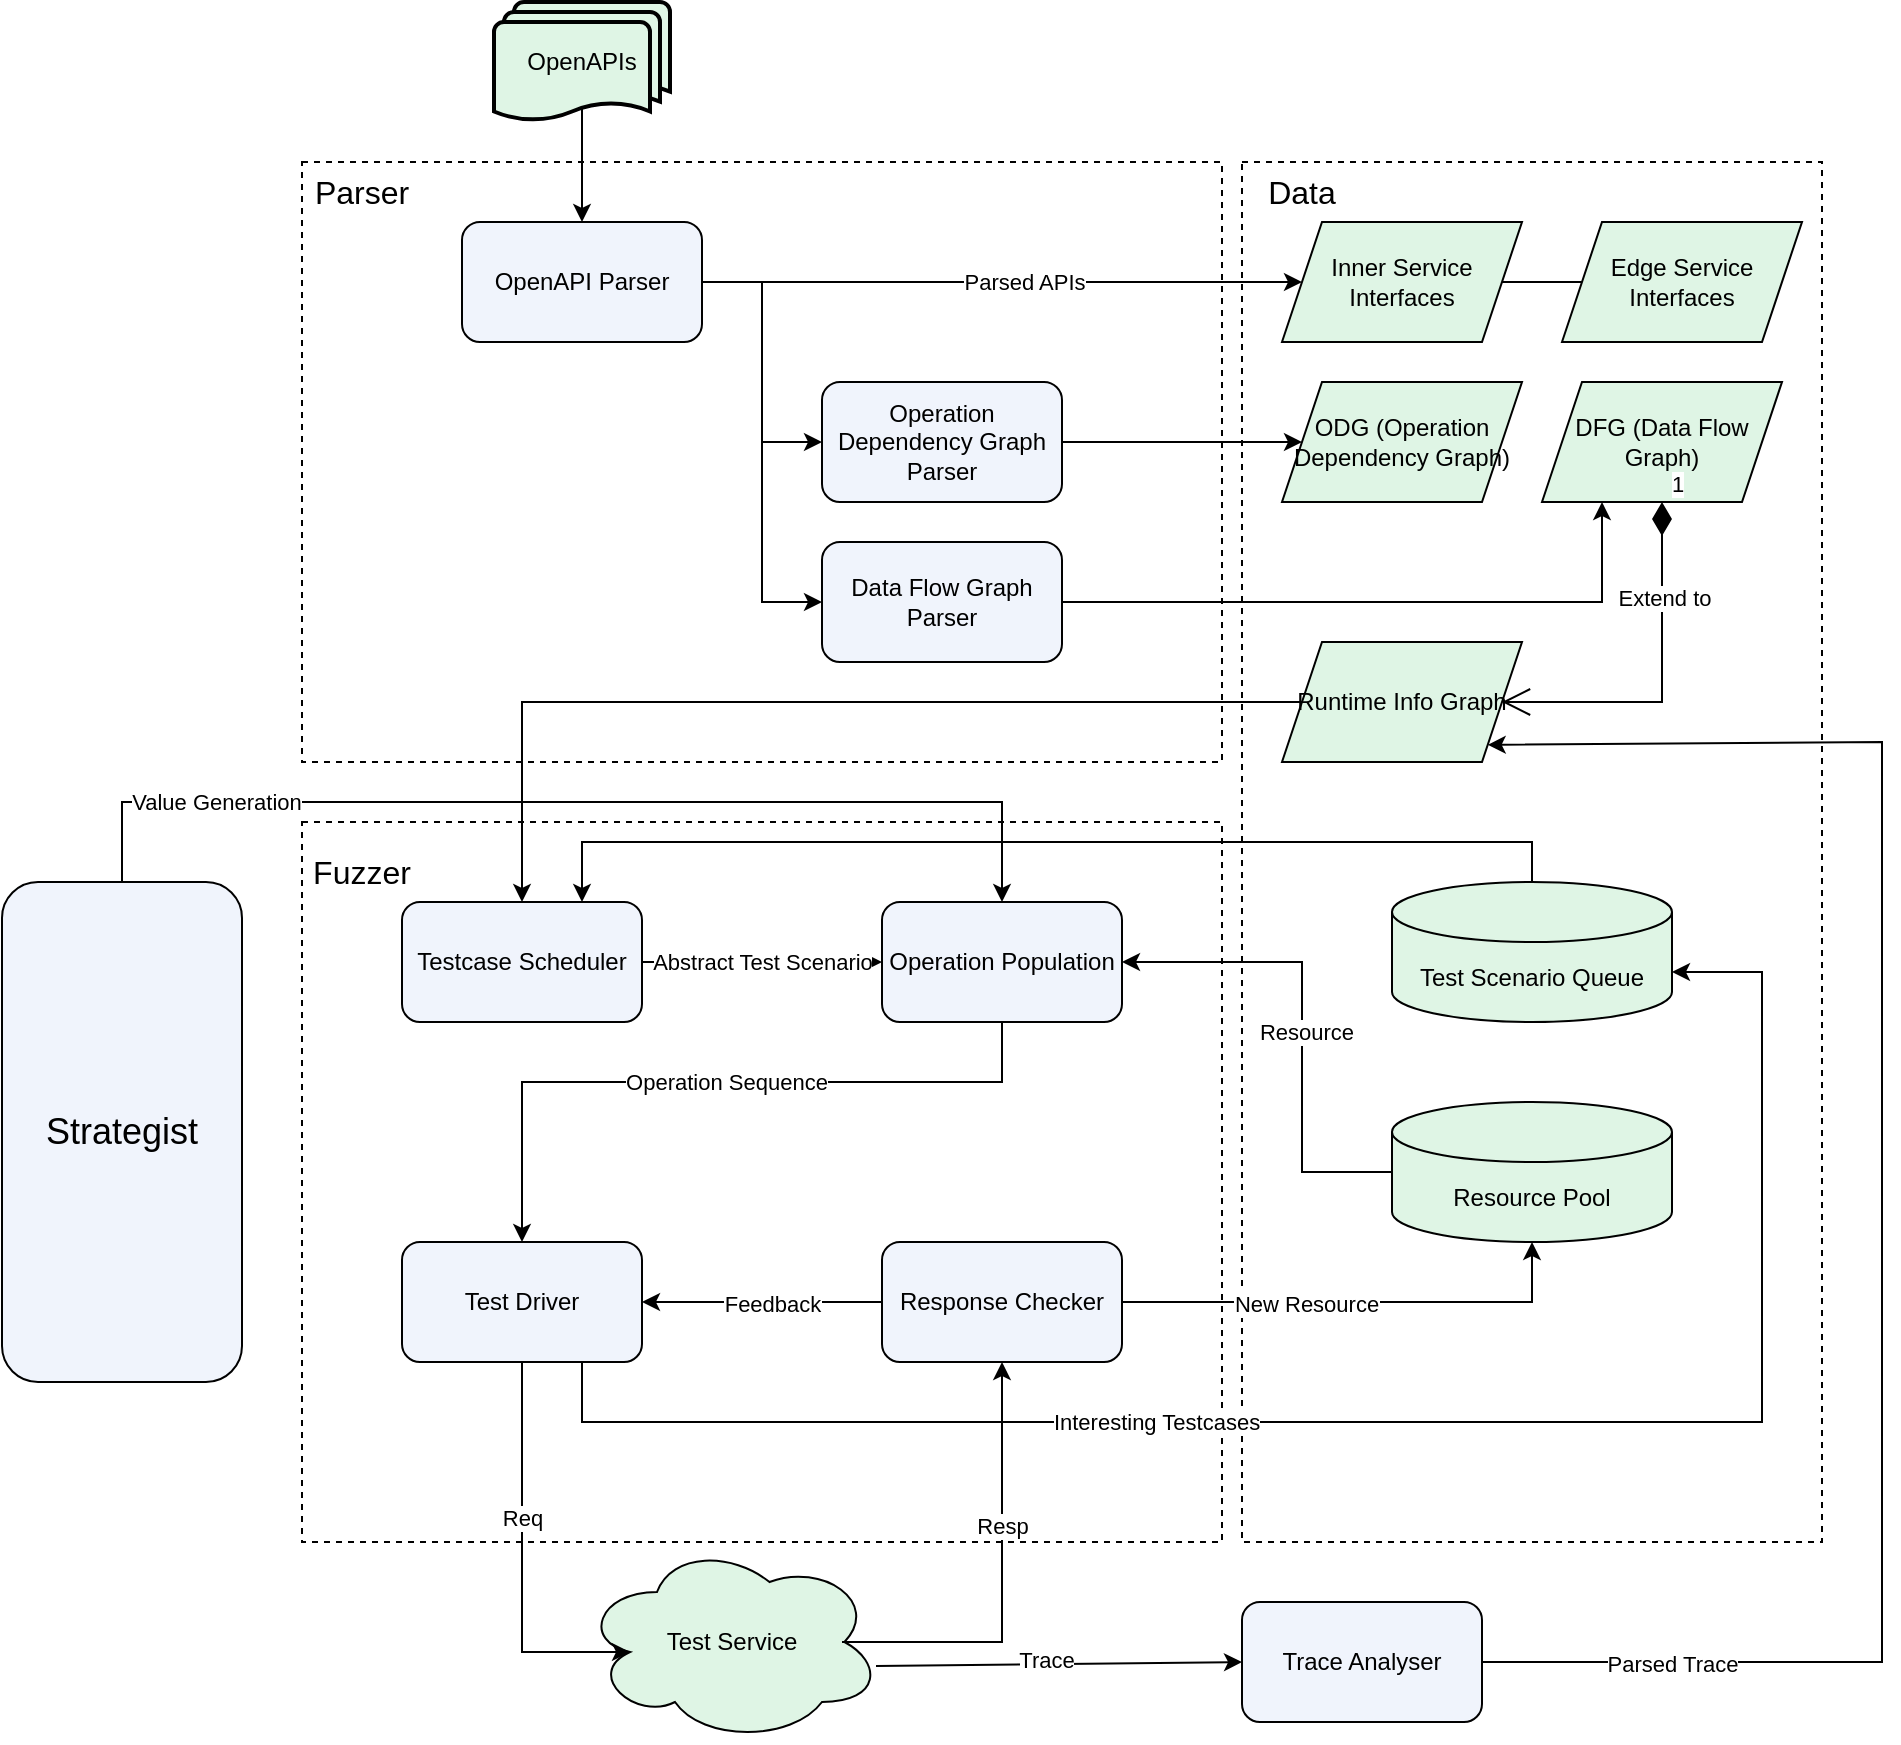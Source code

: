 <mxfile version="26.0.8">
  <diagram name="Page-1" id="gEL889tH-eNSq187wz8S">
    <mxGraphModel dx="1845" dy="719" grid="1" gridSize="10" guides="1" tooltips="1" connect="1" arrows="1" fold="1" page="1" pageScale="1" pageWidth="850" pageHeight="1100" math="0" shadow="0">
      <root>
        <mxCell id="0" />
        <mxCell id="1" parent="0" />
        <mxCell id="WixgId_MYOPgr9kNpltZ-22" value="" style="rounded=0;whiteSpace=wrap;html=1;fillColor=none;dashed=1;" parent="1" vertex="1">
          <mxGeometry x="30" y="460" width="460" height="360" as="geometry" />
        </mxCell>
        <mxCell id="WixgId_MYOPgr9kNpltZ-19" value="" style="rounded=0;whiteSpace=wrap;html=1;fillColor=none;dashed=1;" parent="1" vertex="1">
          <mxGeometry x="500" y="130" width="290" height="690" as="geometry" />
        </mxCell>
        <mxCell id="WixgId_MYOPgr9kNpltZ-17" value="" style="rounded=0;whiteSpace=wrap;html=1;fillColor=none;dashed=1;" parent="1" vertex="1">
          <mxGeometry x="30" y="130" width="460" height="300" as="geometry" />
        </mxCell>
        <mxCell id="WixgId_MYOPgr9kNpltZ-1" value="OpenAPI Parser" style="rounded=1;whiteSpace=wrap;html=1;fillColor=light-dark(#F0F4FC,#3B4453);" parent="1" vertex="1">
          <mxGeometry x="110" y="160" width="120" height="60" as="geometry" />
        </mxCell>
        <mxCell id="WixgId_MYOPgr9kNpltZ-2" value="Operation Dependency Graph Parser" style="rounded=1;whiteSpace=wrap;html=1;fillColor=light-dark(#F0F4FC,#3B4453);" parent="1" vertex="1">
          <mxGeometry x="290" y="240" width="120" height="60" as="geometry" />
        </mxCell>
        <mxCell id="WixgId_MYOPgr9kNpltZ-4" value="Testcase Scheduler" style="rounded=1;whiteSpace=wrap;html=1;fillColor=light-dark(#F0F4FC,#3B4453);" parent="1" vertex="1">
          <mxGeometry x="80" y="500" width="120" height="60" as="geometry" />
        </mxCell>
        <mxCell id="WixgId_MYOPgr9kNpltZ-5" value="Resource Pool" style="shape=cylinder3;whiteSpace=wrap;html=1;boundedLbl=1;backgroundOutline=1;size=15;fillColor=light-dark(#DFF5E5,#486850);" parent="1" vertex="1">
          <mxGeometry x="575" y="600" width="140" height="70" as="geometry" />
        </mxCell>
        <mxCell id="WixgId_MYOPgr9kNpltZ-6" value="Test Driver" style="rounded=1;whiteSpace=wrap;html=1;fillColor=light-dark(#F0F4FC,#3B4453);" parent="1" vertex="1">
          <mxGeometry x="80" y="670" width="120" height="60" as="geometry" />
        </mxCell>
        <mxCell id="WixgId_MYOPgr9kNpltZ-10" value="Operation Population" style="rounded=1;whiteSpace=wrap;html=1;fillColor=light-dark(#F0F4FC,#3B4453);" parent="1" vertex="1">
          <mxGeometry x="320" y="500" width="120" height="60" as="geometry" />
        </mxCell>
        <mxCell id="WixgId_MYOPgr9kNpltZ-11" value="OpenAPIs" style="strokeWidth=2;html=1;shape=mxgraph.flowchart.multi-document;whiteSpace=wrap;fillColor=light-dark(#DFF5E5,#4B567C);" parent="1" vertex="1">
          <mxGeometry x="126" y="50" width="88" height="60" as="geometry" />
        </mxCell>
        <mxCell id="WixgId_MYOPgr9kNpltZ-12" value="Test Service" style="ellipse;shape=cloud;whiteSpace=wrap;html=1;fillColor=light-dark(#DFF5E5,#574D6F);" parent="1" vertex="1">
          <mxGeometry x="170" y="820" width="150" height="100" as="geometry" />
        </mxCell>
        <mxCell id="WixgId_MYOPgr9kNpltZ-13" value="Inner Service Interfaces" style="shape=parallelogram;perimeter=parallelogramPerimeter;whiteSpace=wrap;html=1;fixedSize=1;fillColor=light-dark(#DFF5E5,#486850);" parent="1" vertex="1">
          <mxGeometry x="520" y="160" width="120" height="60" as="geometry" />
        </mxCell>
        <mxCell id="WixgId_MYOPgr9kNpltZ-14" value="Edge Service Interfaces" style="shape=parallelogram;perimeter=parallelogramPerimeter;whiteSpace=wrap;html=1;fixedSize=1;fillColor=light-dark(#DFF5E5,#486850);" parent="1" vertex="1">
          <mxGeometry x="660" y="160" width="120" height="60" as="geometry" />
        </mxCell>
        <mxCell id="WixgId_MYOPgr9kNpltZ-15" value="ODG (Operation Dependency Graph)" style="shape=parallelogram;perimeter=parallelogramPerimeter;whiteSpace=wrap;html=1;fixedSize=1;fillColor=light-dark(#DFF5E5,#486850);" parent="1" vertex="1">
          <mxGeometry x="520" y="240" width="120" height="60" as="geometry" />
        </mxCell>
        <mxCell id="WixgId_MYOPgr9kNpltZ-18" value="Parser" style="text;html=1;align=center;verticalAlign=middle;whiteSpace=wrap;rounded=0;fontSize=16;" parent="1" vertex="1">
          <mxGeometry x="30" y="130" width="60" height="30" as="geometry" />
        </mxCell>
        <mxCell id="WixgId_MYOPgr9kNpltZ-20" value="Data" style="text;html=1;align=center;verticalAlign=middle;whiteSpace=wrap;rounded=0;fontSize=16;" parent="1" vertex="1">
          <mxGeometry x="500" y="130" width="60" height="30" as="geometry" />
        </mxCell>
        <mxCell id="WixgId_MYOPgr9kNpltZ-23" value="Fuzzer" style="text;html=1;align=center;verticalAlign=middle;whiteSpace=wrap;rounded=0;fontSize=16;" parent="1" vertex="1">
          <mxGeometry x="30" y="470" width="60" height="30" as="geometry" />
        </mxCell>
        <mxCell id="WixgId_MYOPgr9kNpltZ-24" value="" style="endArrow=classic;html=1;rounded=0;exitX=0.5;exitY=0.88;exitDx=0;exitDy=0;exitPerimeter=0;entryX=0.5;entryY=0;entryDx=0;entryDy=0;" parent="1" source="WixgId_MYOPgr9kNpltZ-11" target="WixgId_MYOPgr9kNpltZ-1" edge="1">
          <mxGeometry width="50" height="50" relative="1" as="geometry">
            <mxPoint x="240" y="350" as="sourcePoint" />
            <mxPoint x="290" y="300" as="targetPoint" />
          </mxGeometry>
        </mxCell>
        <mxCell id="WixgId_MYOPgr9kNpltZ-26" value="" style="endArrow=none;html=1;rounded=0;exitX=1;exitY=0.5;exitDx=0;exitDy=0;entryX=0;entryY=0.5;entryDx=0;entryDy=0;" parent="1" source="WixgId_MYOPgr9kNpltZ-13" target="WixgId_MYOPgr9kNpltZ-14" edge="1">
          <mxGeometry width="50" height="50" relative="1" as="geometry">
            <mxPoint x="410" y="400" as="sourcePoint" />
            <mxPoint x="460" y="350" as="targetPoint" />
          </mxGeometry>
        </mxCell>
        <mxCell id="WixgId_MYOPgr9kNpltZ-27" value="" style="endArrow=classic;html=1;rounded=0;exitX=1;exitY=0.5;exitDx=0;exitDy=0;entryX=0;entryY=0.5;entryDx=0;entryDy=0;" parent="1" source="WixgId_MYOPgr9kNpltZ-1" target="WixgId_MYOPgr9kNpltZ-13" edge="1">
          <mxGeometry width="50" height="50" relative="1" as="geometry">
            <mxPoint x="420" y="420" as="sourcePoint" />
            <mxPoint x="470" y="370" as="targetPoint" />
          </mxGeometry>
        </mxCell>
        <mxCell id="WixgId_MYOPgr9kNpltZ-30" value="Parsed APIs" style="edgeLabel;html=1;align=center;verticalAlign=middle;resizable=0;points=[];" parent="WixgId_MYOPgr9kNpltZ-27" vertex="1" connectable="0">
          <mxGeometry x="0.073" relative="1" as="geometry">
            <mxPoint as="offset" />
          </mxGeometry>
        </mxCell>
        <mxCell id="WixgId_MYOPgr9kNpltZ-29" value="" style="endArrow=classic;html=1;rounded=0;exitX=1;exitY=0.5;exitDx=0;exitDy=0;entryX=0;entryY=0.5;entryDx=0;entryDy=0;" parent="1" source="WixgId_MYOPgr9kNpltZ-2" target="WixgId_MYOPgr9kNpltZ-15" edge="1">
          <mxGeometry width="50" height="50" relative="1" as="geometry">
            <mxPoint x="500" y="440" as="sourcePoint" />
            <mxPoint x="550" y="390" as="targetPoint" />
          </mxGeometry>
        </mxCell>
        <mxCell id="WixgId_MYOPgr9kNpltZ-33" value="" style="endArrow=classic;html=1;rounded=0;exitX=1;exitY=0.5;exitDx=0;exitDy=0;entryX=0;entryY=0.5;entryDx=0;entryDy=0;" parent="1" source="WixgId_MYOPgr9kNpltZ-4" target="WixgId_MYOPgr9kNpltZ-10" edge="1">
          <mxGeometry width="50" height="50" relative="1" as="geometry">
            <mxPoint x="300" y="600" as="sourcePoint" />
            <mxPoint x="350" y="550" as="targetPoint" />
          </mxGeometry>
        </mxCell>
        <mxCell id="WixgId_MYOPgr9kNpltZ-34" value="Abstract Test Scenario" style="edgeLabel;html=1;align=center;verticalAlign=middle;resizable=0;points=[];" parent="WixgId_MYOPgr9kNpltZ-33" vertex="1" connectable="0">
          <mxGeometry x="0.283" y="-1" relative="1" as="geometry">
            <mxPoint x="-17" y="-1" as="offset" />
          </mxGeometry>
        </mxCell>
        <mxCell id="WixgId_MYOPgr9kNpltZ-38" value="" style="endArrow=classic;html=1;rounded=0;exitX=0;exitY=0.5;exitDx=0;exitDy=0;exitPerimeter=0;entryX=1;entryY=0.5;entryDx=0;entryDy=0;" parent="1" source="WixgId_MYOPgr9kNpltZ-5" target="WixgId_MYOPgr9kNpltZ-10" edge="1">
          <mxGeometry width="50" height="50" relative="1" as="geometry">
            <mxPoint x="410" y="600" as="sourcePoint" />
            <mxPoint x="460" y="550" as="targetPoint" />
            <Array as="points">
              <mxPoint x="530" y="635" />
              <mxPoint x="530" y="530" />
            </Array>
          </mxGeometry>
        </mxCell>
        <mxCell id="WixgId_MYOPgr9kNpltZ-39" value="Resource" style="edgeLabel;html=1;align=center;verticalAlign=middle;resizable=0;points=[];" parent="WixgId_MYOPgr9kNpltZ-38" vertex="1" connectable="0">
          <mxGeometry x="-0.037" y="-2" relative="1" as="geometry">
            <mxPoint as="offset" />
          </mxGeometry>
        </mxCell>
        <mxCell id="WixgId_MYOPgr9kNpltZ-42" value="Response Checker" style="rounded=1;whiteSpace=wrap;html=1;fillColor=light-dark(#F0F4FC,#3B4453);" parent="1" vertex="1">
          <mxGeometry x="320" y="670" width="120" height="60" as="geometry" />
        </mxCell>
        <mxCell id="WixgId_MYOPgr9kNpltZ-43" value="" style="endArrow=classic;html=1;rounded=0;exitX=0.5;exitY=1;exitDx=0;exitDy=0;entryX=0.5;entryY=0;entryDx=0;entryDy=0;" parent="1" source="WixgId_MYOPgr9kNpltZ-10" target="WixgId_MYOPgr9kNpltZ-6" edge="1">
          <mxGeometry width="50" height="50" relative="1" as="geometry">
            <mxPoint x="420" y="690" as="sourcePoint" />
            <mxPoint x="470" y="640" as="targetPoint" />
            <Array as="points">
              <mxPoint x="380" y="590" />
              <mxPoint x="140" y="590" />
            </Array>
          </mxGeometry>
        </mxCell>
        <mxCell id="WixgId_MYOPgr9kNpltZ-44" value="Operation Sequence" style="edgeLabel;html=1;align=center;verticalAlign=middle;resizable=0;points=[];" parent="WixgId_MYOPgr9kNpltZ-43" vertex="1" connectable="0">
          <mxGeometry x="-0.036" relative="1" as="geometry">
            <mxPoint as="offset" />
          </mxGeometry>
        </mxCell>
        <mxCell id="WixgId_MYOPgr9kNpltZ-49" value="" style="endArrow=classic;html=1;rounded=0;exitX=0.5;exitY=1;exitDx=0;exitDy=0;entryX=0.16;entryY=0.55;entryDx=0;entryDy=0;entryPerimeter=0;" parent="1" source="WixgId_MYOPgr9kNpltZ-6" target="WixgId_MYOPgr9kNpltZ-12" edge="1">
          <mxGeometry width="50" height="50" relative="1" as="geometry">
            <mxPoint x="270" y="780" as="sourcePoint" />
            <mxPoint x="182" y="872" as="targetPoint" />
            <Array as="points">
              <mxPoint x="140" y="875" />
            </Array>
          </mxGeometry>
        </mxCell>
        <mxCell id="WixgId_MYOPgr9kNpltZ-50" value="Req" style="edgeLabel;html=1;align=center;verticalAlign=middle;resizable=0;points=[];" parent="WixgId_MYOPgr9kNpltZ-49" vertex="1" connectable="0">
          <mxGeometry x="-0.217" relative="1" as="geometry">
            <mxPoint as="offset" />
          </mxGeometry>
        </mxCell>
        <mxCell id="WixgId_MYOPgr9kNpltZ-51" value="" style="endArrow=classic;html=1;rounded=0;entryX=0.5;entryY=1;entryDx=0;entryDy=0;" parent="1" target="WixgId_MYOPgr9kNpltZ-42" edge="1">
          <mxGeometry width="50" height="50" relative="1" as="geometry">
            <mxPoint x="300" y="870" as="sourcePoint" />
            <mxPoint x="430" y="720" as="targetPoint" />
            <Array as="points">
              <mxPoint x="380" y="870" />
            </Array>
          </mxGeometry>
        </mxCell>
        <mxCell id="WixgId_MYOPgr9kNpltZ-52" value="Resp" style="edgeLabel;html=1;align=center;verticalAlign=middle;resizable=0;points=[];" parent="WixgId_MYOPgr9kNpltZ-51" vertex="1" connectable="0">
          <mxGeometry x="0.259" relative="1" as="geometry">
            <mxPoint as="offset" />
          </mxGeometry>
        </mxCell>
        <mxCell id="WixgId_MYOPgr9kNpltZ-53" value="" style="endArrow=classic;html=1;rounded=0;exitX=1;exitY=0.5;exitDx=0;exitDy=0;entryX=0.5;entryY=1;entryDx=0;entryDy=0;entryPerimeter=0;" parent="1" source="WixgId_MYOPgr9kNpltZ-42" target="WixgId_MYOPgr9kNpltZ-5" edge="1">
          <mxGeometry width="50" height="50" relative="1" as="geometry">
            <mxPoint x="540" y="580" as="sourcePoint" />
            <mxPoint x="590" y="530" as="targetPoint" />
            <Array as="points">
              <mxPoint x="645" y="700" />
            </Array>
          </mxGeometry>
        </mxCell>
        <mxCell id="WixgId_MYOPgr9kNpltZ-54" value="New Resource" style="edgeLabel;html=1;align=center;verticalAlign=middle;resizable=0;points=[];" parent="WixgId_MYOPgr9kNpltZ-53" vertex="1" connectable="0">
          <mxGeometry x="-0.218" y="-1" relative="1" as="geometry">
            <mxPoint as="offset" />
          </mxGeometry>
        </mxCell>
        <mxCell id="p903jVdUFC8UU20KhMWQ-1" value="" style="endArrow=classic;html=1;rounded=0;entryX=0;entryY=0.5;entryDx=0;entryDy=0;" parent="1" target="WixgId_MYOPgr9kNpltZ-2" edge="1">
          <mxGeometry width="50" height="50" relative="1" as="geometry">
            <mxPoint x="260" y="190" as="sourcePoint" />
            <mxPoint x="580" y="370" as="targetPoint" />
            <Array as="points">
              <mxPoint x="260" y="270" />
            </Array>
          </mxGeometry>
        </mxCell>
        <mxCell id="p903jVdUFC8UU20KhMWQ-2" value="Test Scenario Queue" style="shape=cylinder3;whiteSpace=wrap;html=1;boundedLbl=1;backgroundOutline=1;size=15;fillColor=light-dark(#DFF5E5,#486850);" parent="1" vertex="1">
          <mxGeometry x="575" y="490" width="140" height="70" as="geometry" />
        </mxCell>
        <mxCell id="p903jVdUFC8UU20KhMWQ-3" value="" style="endArrow=classic;html=1;rounded=0;exitX=0.5;exitY=0;exitDx=0;exitDy=0;exitPerimeter=0;entryX=0.75;entryY=0;entryDx=0;entryDy=0;" parent="1" source="p903jVdUFC8UU20KhMWQ-2" target="WixgId_MYOPgr9kNpltZ-4" edge="1">
          <mxGeometry width="50" height="50" relative="1" as="geometry">
            <mxPoint x="600" y="640" as="sourcePoint" />
            <mxPoint x="650" y="590" as="targetPoint" />
            <Array as="points">
              <mxPoint x="645" y="470" />
              <mxPoint x="170" y="470" />
            </Array>
          </mxGeometry>
        </mxCell>
        <mxCell id="p903jVdUFC8UU20KhMWQ-4" value="" style="endArrow=classic;html=1;rounded=0;exitX=0;exitY=0.5;exitDx=0;exitDy=0;entryX=1;entryY=0.5;entryDx=0;entryDy=0;" parent="1" source="WixgId_MYOPgr9kNpltZ-42" target="WixgId_MYOPgr9kNpltZ-6" edge="1">
          <mxGeometry width="50" height="50" relative="1" as="geometry">
            <mxPoint x="600" y="640" as="sourcePoint" />
            <mxPoint x="650" y="590" as="targetPoint" />
          </mxGeometry>
        </mxCell>
        <mxCell id="p903jVdUFC8UU20KhMWQ-5" value="Feedback" style="edgeLabel;html=1;align=center;verticalAlign=middle;resizable=0;points=[];" parent="p903jVdUFC8UU20KhMWQ-4" vertex="1" connectable="0">
          <mxGeometry x="-0.077" y="1" relative="1" as="geometry">
            <mxPoint as="offset" />
          </mxGeometry>
        </mxCell>
        <mxCell id="p903jVdUFC8UU20KhMWQ-6" value="" style="endArrow=classic;html=1;rounded=0;exitX=0.75;exitY=1;exitDx=0;exitDy=0;entryX=1;entryY=0;entryDx=0;entryDy=45;entryPerimeter=0;" parent="1" source="WixgId_MYOPgr9kNpltZ-6" target="p903jVdUFC8UU20KhMWQ-2" edge="1">
          <mxGeometry width="50" height="50" relative="1" as="geometry">
            <mxPoint x="600" y="640" as="sourcePoint" />
            <mxPoint x="650" y="590" as="targetPoint" />
            <Array as="points">
              <mxPoint x="170" y="760" />
              <mxPoint x="760" y="760" />
              <mxPoint x="760" y="535" />
            </Array>
          </mxGeometry>
        </mxCell>
        <mxCell id="p903jVdUFC8UU20KhMWQ-7" value="Interesting Testcases" style="edgeLabel;html=1;align=center;verticalAlign=middle;resizable=0;points=[];" parent="p903jVdUFC8UU20KhMWQ-6" vertex="1" connectable="0">
          <mxGeometry x="-0.288" relative="1" as="geometry">
            <mxPoint as="offset" />
          </mxGeometry>
        </mxCell>
        <mxCell id="RquHt7KcpmuUufVPMrCs-1" value="DFG (Data Flow Graph)" style="shape=parallelogram;perimeter=parallelogramPerimeter;whiteSpace=wrap;html=1;fixedSize=1;fillColor=light-dark(#DFF5E5,#486850);" parent="1" vertex="1">
          <mxGeometry x="650" y="240" width="120" height="60" as="geometry" />
        </mxCell>
        <mxCell id="RquHt7KcpmuUufVPMrCs-2" value="Data Flow Graph Parser" style="rounded=1;whiteSpace=wrap;html=1;fillColor=light-dark(#F0F4FC,#3B4453);" parent="1" vertex="1">
          <mxGeometry x="290" y="320" width="120" height="60" as="geometry" />
        </mxCell>
        <mxCell id="RquHt7KcpmuUufVPMrCs-3" value="" style="endArrow=classic;html=1;rounded=0;entryX=0;entryY=0.5;entryDx=0;entryDy=0;" parent="1" target="RquHt7KcpmuUufVPMrCs-2" edge="1">
          <mxGeometry width="50" height="50" relative="1" as="geometry">
            <mxPoint x="260" y="270" as="sourcePoint" />
            <mxPoint x="430" y="390" as="targetPoint" />
            <Array as="points">
              <mxPoint x="260" y="350" />
            </Array>
          </mxGeometry>
        </mxCell>
        <mxCell id="RquHt7KcpmuUufVPMrCs-4" value="" style="endArrow=classic;html=1;rounded=0;exitX=1;exitY=0.5;exitDx=0;exitDy=0;entryX=0.25;entryY=1;entryDx=0;entryDy=0;" parent="1" source="RquHt7KcpmuUufVPMrCs-2" target="RquHt7KcpmuUufVPMrCs-1" edge="1">
          <mxGeometry width="50" height="50" relative="1" as="geometry">
            <mxPoint x="380" y="440" as="sourcePoint" />
            <mxPoint x="430" y="390" as="targetPoint" />
            <Array as="points">
              <mxPoint x="680" y="350" />
            </Array>
          </mxGeometry>
        </mxCell>
        <mxCell id="RquHt7KcpmuUufVPMrCs-5" value="Runtime Info Graph" style="shape=parallelogram;perimeter=parallelogramPerimeter;whiteSpace=wrap;html=1;fixedSize=1;fillColor=light-dark(#DFF5E5,#486850);" parent="1" vertex="1">
          <mxGeometry x="520" y="370" width="120" height="60" as="geometry" />
        </mxCell>
        <mxCell id="RquHt7KcpmuUufVPMrCs-6" value="1" style="endArrow=open;html=1;endSize=12;startArrow=diamondThin;startSize=14;startFill=1;edgeStyle=orthogonalEdgeStyle;align=left;verticalAlign=bottom;rounded=0;exitX=0.5;exitY=1;exitDx=0;exitDy=0;entryX=1;entryY=0.5;entryDx=0;entryDy=0;" parent="1" source="RquHt7KcpmuUufVPMrCs-1" target="RquHt7KcpmuUufVPMrCs-5" edge="1">
          <mxGeometry x="-1" y="3" relative="1" as="geometry">
            <mxPoint x="300" y="480" as="sourcePoint" />
            <mxPoint x="460" y="480" as="targetPoint" />
            <Array as="points">
              <mxPoint x="710" y="400" />
            </Array>
          </mxGeometry>
        </mxCell>
        <mxCell id="RquHt7KcpmuUufVPMrCs-11" value="Extend to" style="edgeLabel;html=1;align=center;verticalAlign=middle;resizable=0;points=[];" parent="RquHt7KcpmuUufVPMrCs-6" vertex="1" connectable="0">
          <mxGeometry x="-0.467" y="1" relative="1" as="geometry">
            <mxPoint as="offset" />
          </mxGeometry>
        </mxCell>
        <mxCell id="RquHt7KcpmuUufVPMrCs-7" value="" style="endArrow=classic;html=1;rounded=0;exitX=0;exitY=0.5;exitDx=0;exitDy=0;entryX=0.5;entryY=0;entryDx=0;entryDy=0;" parent="1" source="RquHt7KcpmuUufVPMrCs-5" target="WixgId_MYOPgr9kNpltZ-4" edge="1">
          <mxGeometry width="50" height="50" relative="1" as="geometry">
            <mxPoint x="330" y="620" as="sourcePoint" />
            <mxPoint x="380" y="570" as="targetPoint" />
            <Array as="points">
              <mxPoint x="140" y="400" />
            </Array>
          </mxGeometry>
        </mxCell>
        <mxCell id="zPyv0g5g-cRucc6_2qnP-1" value="Trace Analyser" style="rounded=1;whiteSpace=wrap;html=1;fillColor=light-dark(#F0F4FC,#3B4453);" parent="1" vertex="1">
          <mxGeometry x="500" y="850" width="120" height="60" as="geometry" />
        </mxCell>
        <mxCell id="zPyv0g5g-cRucc6_2qnP-2" value="" style="endArrow=classic;html=1;rounded=0;exitX=0.98;exitY=0.62;exitDx=0;exitDy=0;exitPerimeter=0;entryX=0;entryY=0.5;entryDx=0;entryDy=0;" parent="1" source="WixgId_MYOPgr9kNpltZ-12" target="zPyv0g5g-cRucc6_2qnP-1" edge="1">
          <mxGeometry width="50" height="50" relative="1" as="geometry">
            <mxPoint x="450" y="780" as="sourcePoint" />
            <mxPoint x="500" y="730" as="targetPoint" />
          </mxGeometry>
        </mxCell>
        <mxCell id="zPyv0g5g-cRucc6_2qnP-4" value="Trace" style="edgeLabel;html=1;align=center;verticalAlign=middle;resizable=0;points=[];" parent="zPyv0g5g-cRucc6_2qnP-2" vertex="1" connectable="0">
          <mxGeometry x="-0.071" y="2" relative="1" as="geometry">
            <mxPoint as="offset" />
          </mxGeometry>
        </mxCell>
        <mxCell id="zPyv0g5g-cRucc6_2qnP-3" value="" style="endArrow=classic;html=1;rounded=0;exitX=1;exitY=0.5;exitDx=0;exitDy=0;entryX=1;entryY=1;entryDx=0;entryDy=0;" parent="1" source="zPyv0g5g-cRucc6_2qnP-1" target="RquHt7KcpmuUufVPMrCs-5" edge="1">
          <mxGeometry width="50" height="50" relative="1" as="geometry">
            <mxPoint x="770" y="770" as="sourcePoint" />
            <mxPoint x="820" y="420" as="targetPoint" />
            <Array as="points">
              <mxPoint x="820" y="880" />
              <mxPoint x="820" y="420" />
            </Array>
          </mxGeometry>
        </mxCell>
        <mxCell id="zPyv0g5g-cRucc6_2qnP-5" value="Parsed Trace" style="edgeLabel;html=1;align=center;verticalAlign=middle;resizable=0;points=[];" parent="zPyv0g5g-cRucc6_2qnP-3" vertex="1" connectable="0">
          <mxGeometry x="-0.778" y="-1" relative="1" as="geometry">
            <mxPoint as="offset" />
          </mxGeometry>
        </mxCell>
        <mxCell id="OD1aFOxS38nQ5SEjdye7-1" value="&lt;font style=&quot;font-size: 18px;&quot;&gt;Strategist&lt;/font&gt;" style="rounded=1;whiteSpace=wrap;html=1;fillColor=light-dark(#F0F4FC,#3B4453);" vertex="1" parent="1">
          <mxGeometry x="-120" y="490" width="120" height="250" as="geometry" />
        </mxCell>
        <mxCell id="OD1aFOxS38nQ5SEjdye7-3" value="" style="endArrow=classic;html=1;rounded=0;exitX=0.5;exitY=0;exitDx=0;exitDy=0;entryX=0.5;entryY=0;entryDx=0;entryDy=0;" edge="1" parent="1" source="OD1aFOxS38nQ5SEjdye7-1" target="WixgId_MYOPgr9kNpltZ-10">
          <mxGeometry width="50" height="50" relative="1" as="geometry">
            <mxPoint x="180" y="600" as="sourcePoint" />
            <mxPoint x="230" y="550" as="targetPoint" />
            <Array as="points">
              <mxPoint x="-60" y="450" />
              <mxPoint x="380" y="450" />
            </Array>
          </mxGeometry>
        </mxCell>
        <mxCell id="OD1aFOxS38nQ5SEjdye7-4" value="Value Generation" style="edgeLabel;html=1;align=center;verticalAlign=middle;resizable=0;points=[];" vertex="1" connectable="0" parent="OD1aFOxS38nQ5SEjdye7-3">
          <mxGeometry x="-0.677" relative="1" as="geometry">
            <mxPoint x="1" as="offset" />
          </mxGeometry>
        </mxCell>
      </root>
    </mxGraphModel>
  </diagram>
</mxfile>
